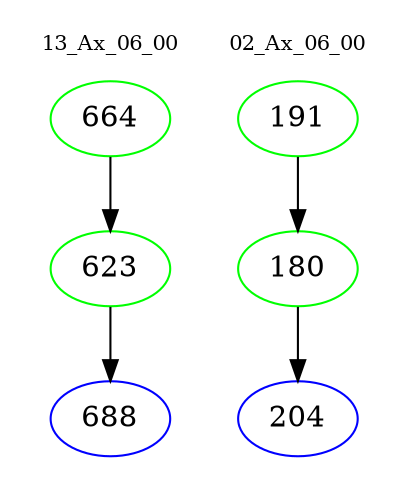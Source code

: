 digraph{
subgraph cluster_0 {
color = white
label = "13_Ax_06_00";
fontsize=10;
T0_664 [label="664", color="green"]
T0_664 -> T0_623 [color="black"]
T0_623 [label="623", color="green"]
T0_623 -> T0_688 [color="black"]
T0_688 [label="688", color="blue"]
}
subgraph cluster_1 {
color = white
label = "02_Ax_06_00";
fontsize=10;
T1_191 [label="191", color="green"]
T1_191 -> T1_180 [color="black"]
T1_180 [label="180", color="green"]
T1_180 -> T1_204 [color="black"]
T1_204 [label="204", color="blue"]
}
}
